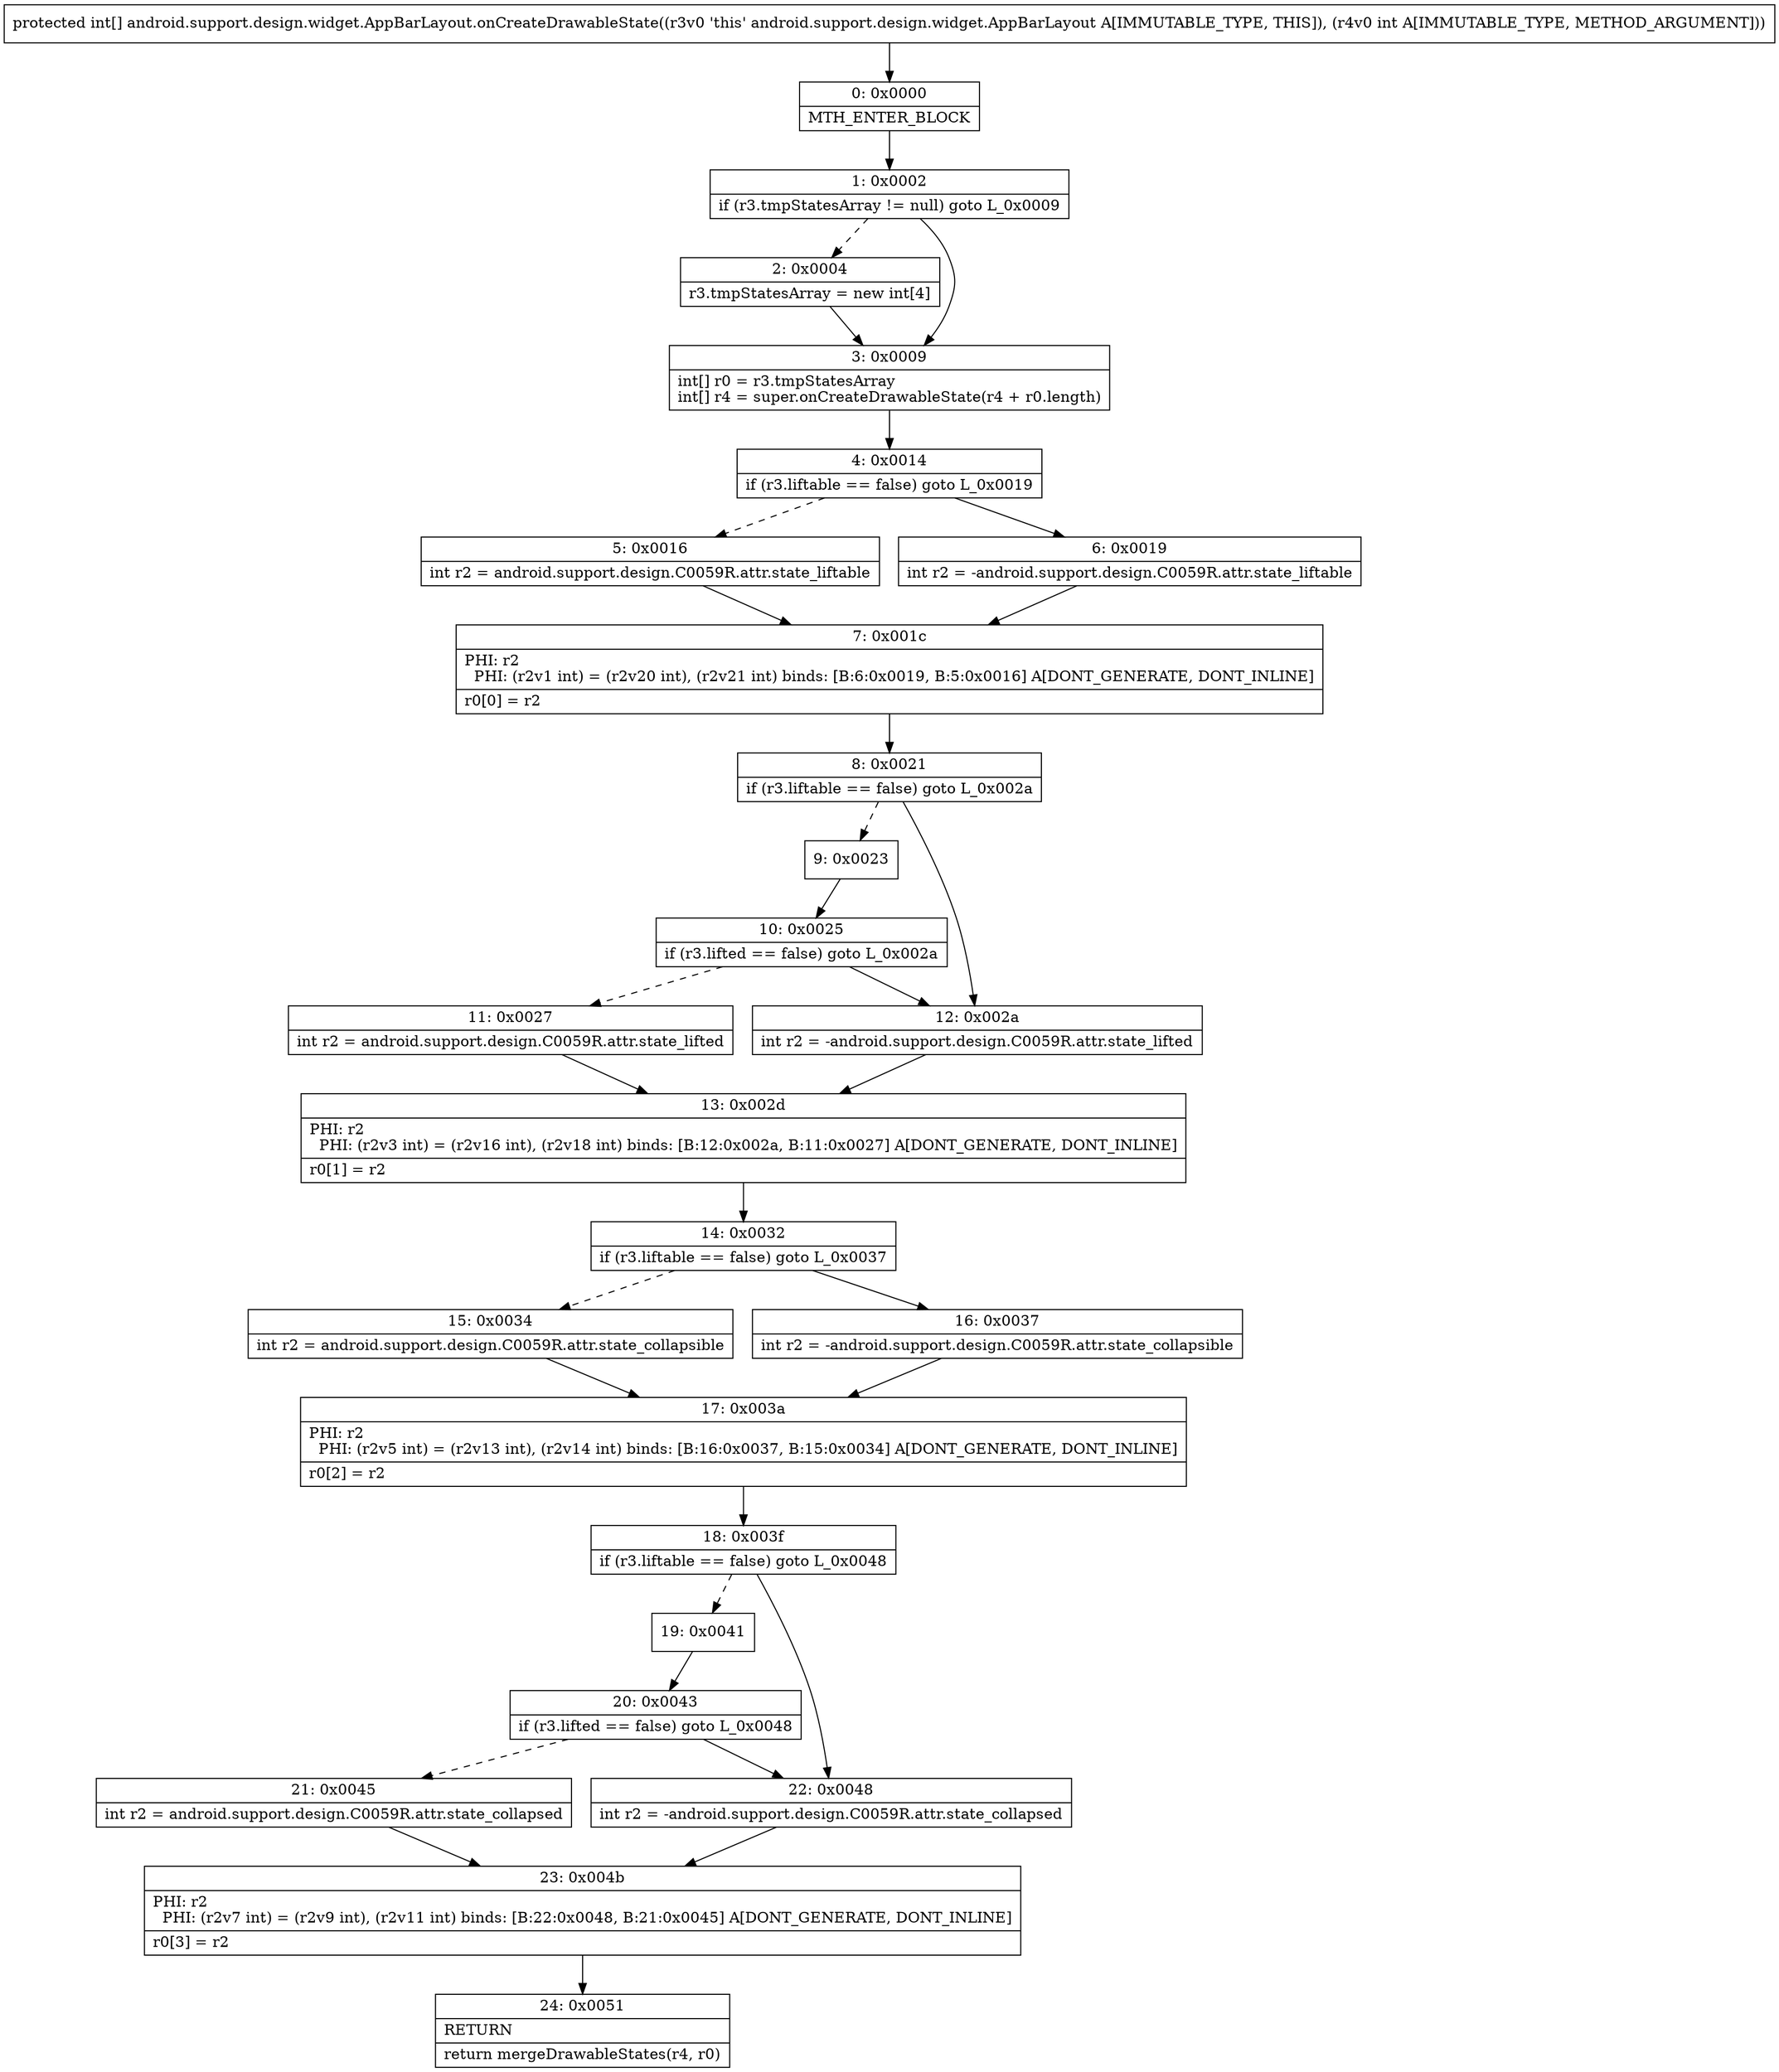 digraph "CFG forandroid.support.design.widget.AppBarLayout.onCreateDrawableState(I)[I" {
Node_0 [shape=record,label="{0\:\ 0x0000|MTH_ENTER_BLOCK\l}"];
Node_1 [shape=record,label="{1\:\ 0x0002|if (r3.tmpStatesArray != null) goto L_0x0009\l}"];
Node_2 [shape=record,label="{2\:\ 0x0004|r3.tmpStatesArray = new int[4]\l}"];
Node_3 [shape=record,label="{3\:\ 0x0009|int[] r0 = r3.tmpStatesArray\lint[] r4 = super.onCreateDrawableState(r4 + r0.length)\l}"];
Node_4 [shape=record,label="{4\:\ 0x0014|if (r3.liftable == false) goto L_0x0019\l}"];
Node_5 [shape=record,label="{5\:\ 0x0016|int r2 = android.support.design.C0059R.attr.state_liftable\l}"];
Node_6 [shape=record,label="{6\:\ 0x0019|int r2 = \-android.support.design.C0059R.attr.state_liftable\l}"];
Node_7 [shape=record,label="{7\:\ 0x001c|PHI: r2 \l  PHI: (r2v1 int) = (r2v20 int), (r2v21 int) binds: [B:6:0x0019, B:5:0x0016] A[DONT_GENERATE, DONT_INLINE]\l|r0[0] = r2\l}"];
Node_8 [shape=record,label="{8\:\ 0x0021|if (r3.liftable == false) goto L_0x002a\l}"];
Node_9 [shape=record,label="{9\:\ 0x0023}"];
Node_10 [shape=record,label="{10\:\ 0x0025|if (r3.lifted == false) goto L_0x002a\l}"];
Node_11 [shape=record,label="{11\:\ 0x0027|int r2 = android.support.design.C0059R.attr.state_lifted\l}"];
Node_12 [shape=record,label="{12\:\ 0x002a|int r2 = \-android.support.design.C0059R.attr.state_lifted\l}"];
Node_13 [shape=record,label="{13\:\ 0x002d|PHI: r2 \l  PHI: (r2v3 int) = (r2v16 int), (r2v18 int) binds: [B:12:0x002a, B:11:0x0027] A[DONT_GENERATE, DONT_INLINE]\l|r0[1] = r2\l}"];
Node_14 [shape=record,label="{14\:\ 0x0032|if (r3.liftable == false) goto L_0x0037\l}"];
Node_15 [shape=record,label="{15\:\ 0x0034|int r2 = android.support.design.C0059R.attr.state_collapsible\l}"];
Node_16 [shape=record,label="{16\:\ 0x0037|int r2 = \-android.support.design.C0059R.attr.state_collapsible\l}"];
Node_17 [shape=record,label="{17\:\ 0x003a|PHI: r2 \l  PHI: (r2v5 int) = (r2v13 int), (r2v14 int) binds: [B:16:0x0037, B:15:0x0034] A[DONT_GENERATE, DONT_INLINE]\l|r0[2] = r2\l}"];
Node_18 [shape=record,label="{18\:\ 0x003f|if (r3.liftable == false) goto L_0x0048\l}"];
Node_19 [shape=record,label="{19\:\ 0x0041}"];
Node_20 [shape=record,label="{20\:\ 0x0043|if (r3.lifted == false) goto L_0x0048\l}"];
Node_21 [shape=record,label="{21\:\ 0x0045|int r2 = android.support.design.C0059R.attr.state_collapsed\l}"];
Node_22 [shape=record,label="{22\:\ 0x0048|int r2 = \-android.support.design.C0059R.attr.state_collapsed\l}"];
Node_23 [shape=record,label="{23\:\ 0x004b|PHI: r2 \l  PHI: (r2v7 int) = (r2v9 int), (r2v11 int) binds: [B:22:0x0048, B:21:0x0045] A[DONT_GENERATE, DONT_INLINE]\l|r0[3] = r2\l}"];
Node_24 [shape=record,label="{24\:\ 0x0051|RETURN\l|return mergeDrawableStates(r4, r0)\l}"];
MethodNode[shape=record,label="{protected int[] android.support.design.widget.AppBarLayout.onCreateDrawableState((r3v0 'this' android.support.design.widget.AppBarLayout A[IMMUTABLE_TYPE, THIS]), (r4v0 int A[IMMUTABLE_TYPE, METHOD_ARGUMENT])) }"];
MethodNode -> Node_0;
Node_0 -> Node_1;
Node_1 -> Node_2[style=dashed];
Node_1 -> Node_3;
Node_2 -> Node_3;
Node_3 -> Node_4;
Node_4 -> Node_5[style=dashed];
Node_4 -> Node_6;
Node_5 -> Node_7;
Node_6 -> Node_7;
Node_7 -> Node_8;
Node_8 -> Node_9[style=dashed];
Node_8 -> Node_12;
Node_9 -> Node_10;
Node_10 -> Node_11[style=dashed];
Node_10 -> Node_12;
Node_11 -> Node_13;
Node_12 -> Node_13;
Node_13 -> Node_14;
Node_14 -> Node_15[style=dashed];
Node_14 -> Node_16;
Node_15 -> Node_17;
Node_16 -> Node_17;
Node_17 -> Node_18;
Node_18 -> Node_19[style=dashed];
Node_18 -> Node_22;
Node_19 -> Node_20;
Node_20 -> Node_21[style=dashed];
Node_20 -> Node_22;
Node_21 -> Node_23;
Node_22 -> Node_23;
Node_23 -> Node_24;
}

